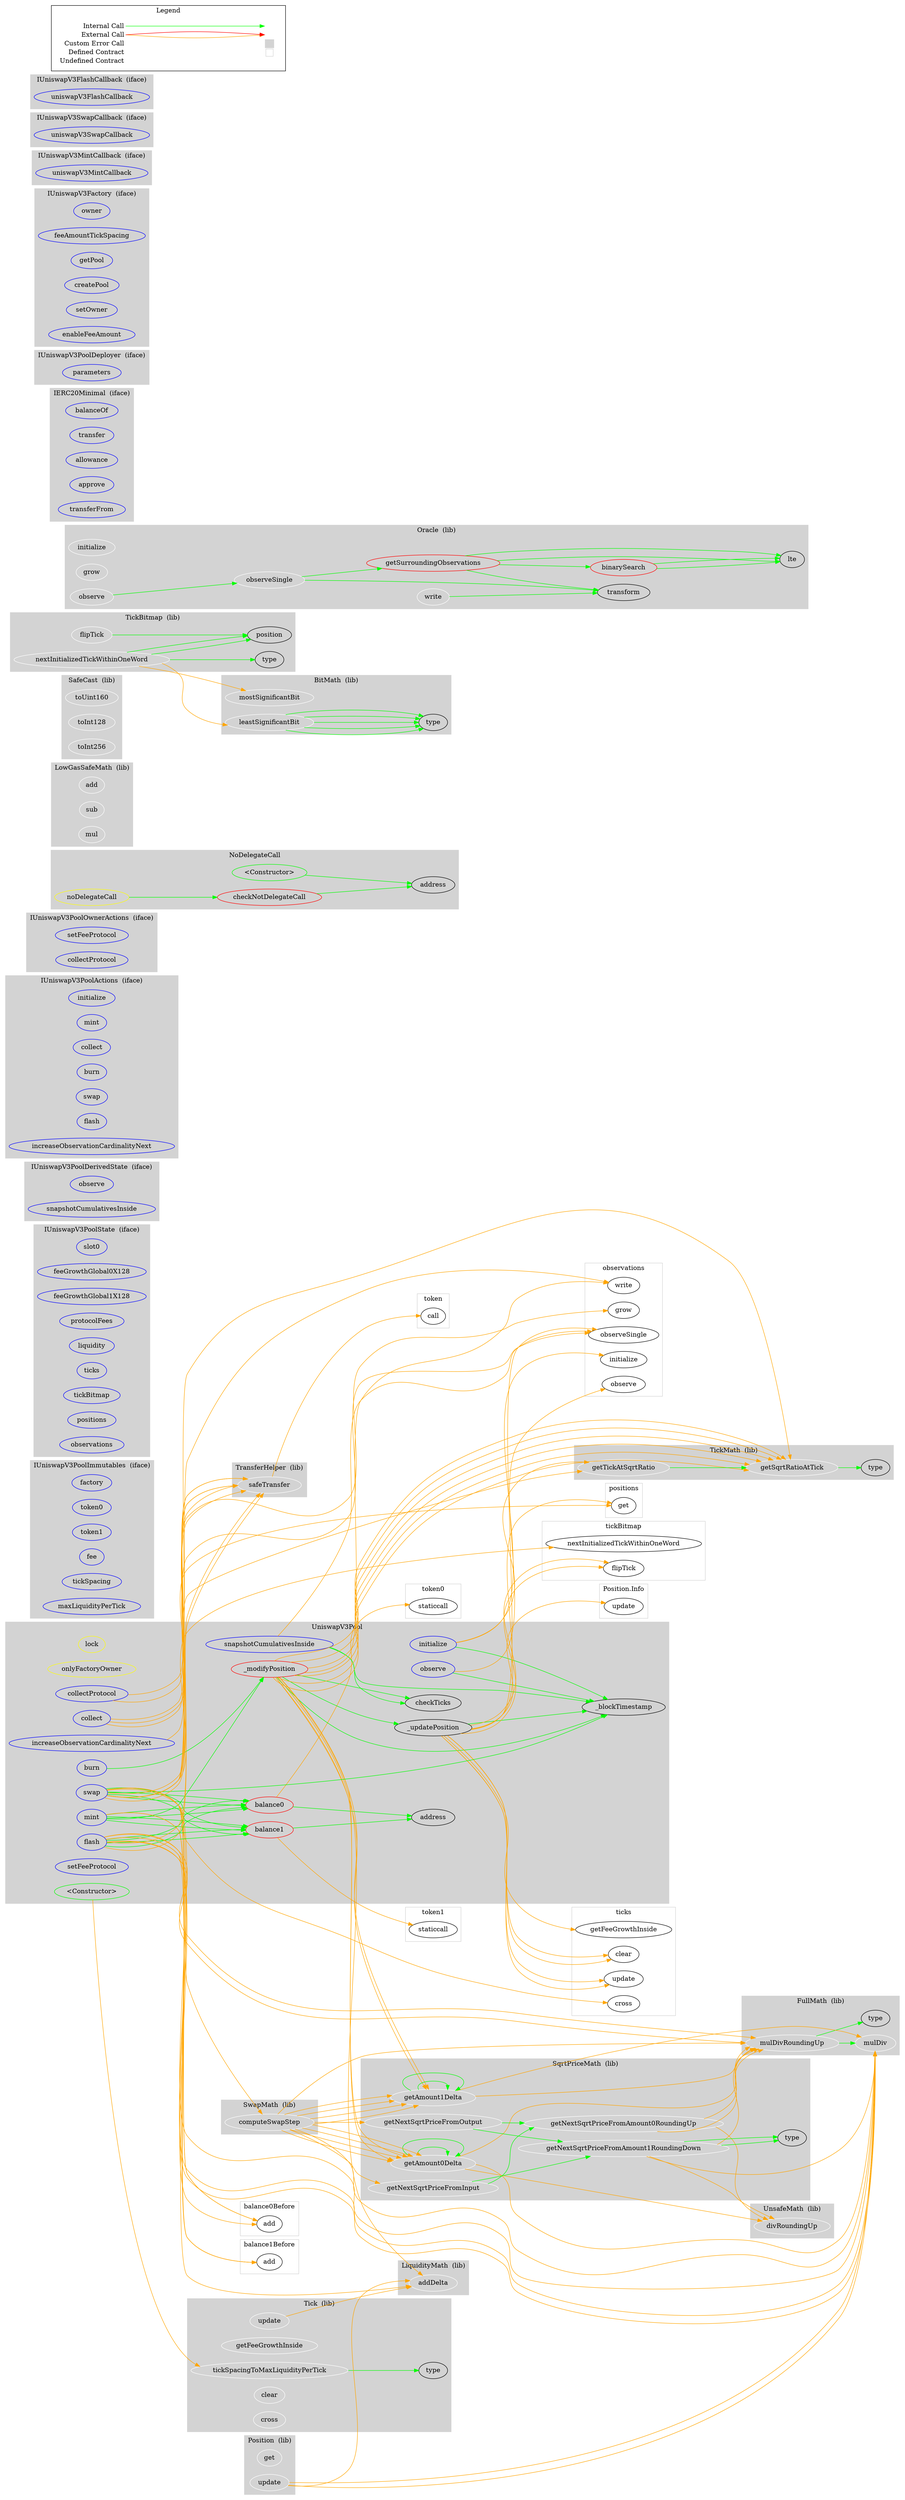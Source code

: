 digraph G {
  graph [ ratio = "auto", page = "100", compound =true ];
subgraph "clusterUniswapV3Pool" {
  graph [ label = "UniswapV3Pool", color = "lightgray", style = "filled", bgcolor = "lightgray" ];
  "UniswapV3Pool.lock" [ label = "lock", color = "yellow" ];
  "UniswapV3Pool.onlyFactoryOwner" [ label = "onlyFactoryOwner", color = "yellow" ];
  "UniswapV3Pool.<Constructor>" [ label = "<Constructor>", color = "green" ];
  "UniswapV3Pool.checkTicks" [ label = "checkTicks" ];
  "UniswapV3Pool._blockTimestamp" [ label = "_blockTimestamp" ];
  "UniswapV3Pool.balance0" [ label = "balance0", color = "red" ];
  "UniswapV3Pool.balance1" [ label = "balance1", color = "red" ];
  "UniswapV3Pool.snapshotCumulativesInside" [ label = "snapshotCumulativesInside", color = "blue" ];
  "UniswapV3Pool.observe" [ label = "observe", color = "blue" ];
  "UniswapV3Pool.increaseObservationCardinalityNext" [ label = "increaseObservationCardinalityNext", color = "blue" ];
  "UniswapV3Pool.initialize" [ label = "initialize", color = "blue" ];
  "UniswapV3Pool._modifyPosition" [ label = "_modifyPosition", color = "red" ];
  "UniswapV3Pool._updatePosition" [ label = "_updatePosition" ];
  "UniswapV3Pool.mint" [ label = "mint", color = "blue" ];
  "UniswapV3Pool.collect" [ label = "collect", color = "blue" ];
  "UniswapV3Pool.burn" [ label = "burn", color = "blue" ];
  "UniswapV3Pool.swap" [ label = "swap", color = "blue" ];
  "UniswapV3Pool.flash" [ label = "flash", color = "blue" ];
  "UniswapV3Pool.setFeeProtocol" [ label = "setFeeProtocol", color = "blue" ];
  "UniswapV3Pool.collectProtocol" [ label = "collectProtocol", color = "blue" ];
  "UniswapV3Pool.address" [ label = "address" ];
}

subgraph "clusterIUniswapV3Pool" {
  graph [ label = "IUniswapV3Pool  (iface)", color = "lightgray", style = "filled", bgcolor = "lightgray" ];
}

subgraph "clusterIUniswapV3PoolImmutables" {
  graph [ label = "IUniswapV3PoolImmutables  (iface)", color = "lightgray", style = "filled", bgcolor = "lightgray" ];
  "IUniswapV3PoolImmutables.factory" [ label = "factory", color = "blue" ];
  "IUniswapV3PoolImmutables.token0" [ label = "token0", color = "blue" ];
  "IUniswapV3PoolImmutables.token1" [ label = "token1", color = "blue" ];
  "IUniswapV3PoolImmutables.fee" [ label = "fee", color = "blue" ];
  "IUniswapV3PoolImmutables.tickSpacing" [ label = "tickSpacing", color = "blue" ];
  "IUniswapV3PoolImmutables.maxLiquidityPerTick" [ label = "maxLiquidityPerTick", color = "blue" ];
}

subgraph "clusterIUniswapV3PoolState" {
  graph [ label = "IUniswapV3PoolState  (iface)", color = "lightgray", style = "filled", bgcolor = "lightgray" ];
  "IUniswapV3PoolState.slot0" [ label = "slot0", color = "blue" ];
  "IUniswapV3PoolState.feeGrowthGlobal0X128" [ label = "feeGrowthGlobal0X128", color = "blue" ];
  "IUniswapV3PoolState.feeGrowthGlobal1X128" [ label = "feeGrowthGlobal1X128", color = "blue" ];
  "IUniswapV3PoolState.protocolFees" [ label = "protocolFees", color = "blue" ];
  "IUniswapV3PoolState.liquidity" [ label = "liquidity", color = "blue" ];
  "IUniswapV3PoolState.ticks" [ label = "ticks", color = "blue" ];
  "IUniswapV3PoolState.tickBitmap" [ label = "tickBitmap", color = "blue" ];
  "IUniswapV3PoolState.positions" [ label = "positions", color = "blue" ];
  "IUniswapV3PoolState.observations" [ label = "observations", color = "blue" ];
}

subgraph "clusterIUniswapV3PoolDerivedState" {
  graph [ label = "IUniswapV3PoolDerivedState  (iface)", color = "lightgray", style = "filled", bgcolor = "lightgray" ];
  "IUniswapV3PoolDerivedState.observe" [ label = "observe", color = "blue" ];
  "IUniswapV3PoolDerivedState.snapshotCumulativesInside" [ label = "snapshotCumulativesInside", color = "blue" ];
}

subgraph "clusterIUniswapV3PoolActions" {
  graph [ label = "IUniswapV3PoolActions  (iface)", color = "lightgray", style = "filled", bgcolor = "lightgray" ];
  "IUniswapV3PoolActions.initialize" [ label = "initialize", color = "blue" ];
  "IUniswapV3PoolActions.mint" [ label = "mint", color = "blue" ];
  "IUniswapV3PoolActions.collect" [ label = "collect", color = "blue" ];
  "IUniswapV3PoolActions.burn" [ label = "burn", color = "blue" ];
  "IUniswapV3PoolActions.swap" [ label = "swap", color = "blue" ];
  "IUniswapV3PoolActions.flash" [ label = "flash", color = "blue" ];
  "IUniswapV3PoolActions.increaseObservationCardinalityNext" [ label = "increaseObservationCardinalityNext", color = "blue" ];
}

subgraph "clusterIUniswapV3PoolOwnerActions" {
  graph [ label = "IUniswapV3PoolOwnerActions  (iface)", color = "lightgray", style = "filled", bgcolor = "lightgray" ];
  "IUniswapV3PoolOwnerActions.setFeeProtocol" [ label = "setFeeProtocol", color = "blue" ];
  "IUniswapV3PoolOwnerActions.collectProtocol" [ label = "collectProtocol", color = "blue" ];
}

subgraph "clusterIUniswapV3PoolEvents" {
  graph [ label = "IUniswapV3PoolEvents  (iface)", color = "lightgray", style = "filled", bgcolor = "lightgray" ];
}

subgraph "clusterNoDelegateCall" {
  graph [ label = "NoDelegateCall", color = "lightgray", style = "filled", bgcolor = "lightgray" ];
  "NoDelegateCall.<Constructor>" [ label = "<Constructor>", color = "green" ];
  "NoDelegateCall.checkNotDelegateCall" [ label = "checkNotDelegateCall", color = "red" ];
  "NoDelegateCall.noDelegateCall" [ label = "noDelegateCall", color = "yellow" ];
  "NoDelegateCall.address" [ label = "address" ];
}

subgraph "clusterLowGasSafeMath" {
  graph [ label = "LowGasSafeMath  (lib)", color = "lightgray", style = "filled", bgcolor = "lightgray" ];
  "LowGasSafeMath.add" [ label = "add", color = "white" ];
  "LowGasSafeMath.sub" [ label = "sub", color = "white" ];
  "LowGasSafeMath.mul" [ label = "mul", color = "white" ];
}

subgraph "clusterSafeCast" {
  graph [ label = "SafeCast  (lib)", color = "lightgray", style = "filled", bgcolor = "lightgray" ];
  "SafeCast.toUint160" [ label = "toUint160", color = "white" ];
  "SafeCast.toInt128" [ label = "toInt128", color = "white" ];
  "SafeCast.toInt256" [ label = "toInt256", color = "white" ];
}

subgraph "clusterTick" {
  graph [ label = "Tick  (lib)", color = "lightgray", style = "filled", bgcolor = "lightgray" ];
  "Tick.tickSpacingToMaxLiquidityPerTick" [ label = "tickSpacingToMaxLiquidityPerTick", color = "white" ];
  "Tick.getFeeGrowthInside" [ label = "getFeeGrowthInside", color = "white" ];
  "Tick.update" [ label = "update", color = "white" ];
  "Tick.clear" [ label = "clear", color = "white" ];
  "Tick.cross" [ label = "cross", color = "white" ];
  "Tick.type" [ label = "type" ];
}

subgraph "clusterTickMath" {
  graph [ label = "TickMath  (lib)", color = "lightgray", style = "filled", bgcolor = "lightgray" ];
  "TickMath.getTickAtSqrtRatio" [ label = "getTickAtSqrtRatio", color = "white" ];
  "TickMath.getSqrtRatioAtTick" [ label = "getSqrtRatioAtTick", color = "white" ];
  "TickMath.type" [ label = "type" ];
}

subgraph "clusterLiquidityMath" {
  graph [ label = "LiquidityMath  (lib)", color = "lightgray", style = "filled", bgcolor = "lightgray" ];
  "LiquidityMath.addDelta" [ label = "addDelta", color = "white" ];
}

subgraph "clusterTickBitmap" {
  graph [ label = "TickBitmap  (lib)", color = "lightgray", style = "filled", bgcolor = "lightgray" ];
  "TickBitmap.position" [ label = "position" ];
  "TickBitmap.flipTick" [ label = "flipTick", color = "white" ];
  "TickBitmap.nextInitializedTickWithinOneWord" [ label = "nextInitializedTickWithinOneWord", color = "white" ];
  "TickBitmap.type" [ label = "type" ];
}

subgraph "clusterBitMath" {
  graph [ label = "BitMath  (lib)", color = "lightgray", style = "filled", bgcolor = "lightgray" ];
  "BitMath.mostSignificantBit" [ label = "mostSignificantBit", color = "white" ];
  "BitMath.leastSignificantBit" [ label = "leastSignificantBit", color = "white" ];
  "BitMath.type" [ label = "type" ];
}

subgraph "clusterPosition" {
  graph [ label = "Position  (lib)", color = "lightgray", style = "filled", bgcolor = "lightgray" ];
  "Position.get" [ label = "get", color = "white" ];
  "Position.update" [ label = "update", color = "white" ];
}

subgraph "clusterFullMath" {
  graph [ label = "FullMath  (lib)", color = "lightgray", style = "filled", bgcolor = "lightgray" ];
  "FullMath.mulDiv" [ label = "mulDiv", color = "white" ];
  "FullMath.mulDivRoundingUp" [ label = "mulDivRoundingUp", color = "white" ];
  "FullMath.type" [ label = "type" ];
}

subgraph "clusterFixedPoint128" {
  graph [ label = "FixedPoint128  (lib)", color = "lightgray", style = "filled", bgcolor = "lightgray" ];
}

subgraph "clusterOracle" {
  graph [ label = "Oracle  (lib)", color = "lightgray", style = "filled", bgcolor = "lightgray" ];
  "Oracle.transform" [ label = "transform" ];
  "Oracle.initialize" [ label = "initialize", color = "white" ];
  "Oracle.write" [ label = "write", color = "white" ];
  "Oracle.grow" [ label = "grow", color = "white" ];
  "Oracle.lte" [ label = "lte" ];
  "Oracle.binarySearch" [ label = "binarySearch", color = "red" ];
  "Oracle.getSurroundingObservations" [ label = "getSurroundingObservations", color = "red" ];
  "Oracle.observeSingle" [ label = "observeSingle", color = "white" ];
  "Oracle.observe" [ label = "observe", color = "white" ];
}

subgraph "clusterTransferHelper" {
  graph [ label = "TransferHelper  (lib)", color = "lightgray", style = "filled", bgcolor = "lightgray" ];
  "TransferHelper.safeTransfer" [ label = "safeTransfer", color = "white" ];
}

subgraph "clusterIERC20Minimal" {
  graph [ label = "IERC20Minimal  (iface)", color = "lightgray", style = "filled", bgcolor = "lightgray" ];
  "IERC20Minimal.balanceOf" [ label = "balanceOf", color = "blue" ];
  "IERC20Minimal.transfer" [ label = "transfer", color = "blue" ];
  "IERC20Minimal.allowance" [ label = "allowance", color = "blue" ];
  "IERC20Minimal.approve" [ label = "approve", color = "blue" ];
  "IERC20Minimal.transferFrom" [ label = "transferFrom", color = "blue" ];
}

subgraph "clusterSqrtPriceMath" {
  graph [ label = "SqrtPriceMath  (lib)", color = "lightgray", style = "filled", bgcolor = "lightgray" ];
  "SqrtPriceMath.getAmount0Delta" [ label = "getAmount0Delta", color = "white" ];
  "SqrtPriceMath.getAmount1Delta" [ label = "getAmount1Delta", color = "white" ];
  "SqrtPriceMath.getNextSqrtPriceFromAmount0RoundingUp" [ label = "getNextSqrtPriceFromAmount0RoundingUp", color = "white" ];
  "SqrtPriceMath.getNextSqrtPriceFromAmount1RoundingDown" [ label = "getNextSqrtPriceFromAmount1RoundingDown", color = "white" ];
  "SqrtPriceMath.getNextSqrtPriceFromInput" [ label = "getNextSqrtPriceFromInput", color = "white" ];
  "SqrtPriceMath.getNextSqrtPriceFromOutput" [ label = "getNextSqrtPriceFromOutput", color = "white" ];
  "SqrtPriceMath.type" [ label = "type" ];
}

subgraph "clusterUnsafeMath" {
  graph [ label = "UnsafeMath  (lib)", color = "lightgray", style = "filled", bgcolor = "lightgray" ];
  "UnsafeMath.divRoundingUp" [ label = "divRoundingUp", color = "white" ];
}

subgraph "clusterFixedPoint96" {
  graph [ label = "FixedPoint96  (lib)", color = "lightgray", style = "filled", bgcolor = "lightgray" ];
}

subgraph "clusterSwapMath" {
  graph [ label = "SwapMath  (lib)", color = "lightgray", style = "filled", bgcolor = "lightgray" ];
  "SwapMath.computeSwapStep" [ label = "computeSwapStep", color = "white" ];
}

subgraph "clusterIUniswapV3PoolDeployer" {
  graph [ label = "IUniswapV3PoolDeployer  (iface)", color = "lightgray", style = "filled", bgcolor = "lightgray" ];
  "IUniswapV3PoolDeployer.parameters" [ label = "parameters", color = "blue" ];
}

subgraph "clusterIUniswapV3Factory" {
  graph [ label = "IUniswapV3Factory  (iface)", color = "lightgray", style = "filled", bgcolor = "lightgray" ];
  "IUniswapV3Factory.owner" [ label = "owner", color = "blue" ];
  "IUniswapV3Factory.feeAmountTickSpacing" [ label = "feeAmountTickSpacing", color = "blue" ];
  "IUniswapV3Factory.getPool" [ label = "getPool", color = "blue" ];
  "IUniswapV3Factory.createPool" [ label = "createPool", color = "blue" ];
  "IUniswapV3Factory.setOwner" [ label = "setOwner", color = "blue" ];
  "IUniswapV3Factory.enableFeeAmount" [ label = "enableFeeAmount", color = "blue" ];
}

subgraph "clusterIUniswapV3MintCallback" {
  graph [ label = "IUniswapV3MintCallback  (iface)", color = "lightgray", style = "filled", bgcolor = "lightgray" ];
  "IUniswapV3MintCallback.uniswapV3MintCallback" [ label = "uniswapV3MintCallback", color = "blue" ];
}

subgraph "clusterIUniswapV3SwapCallback" {
  graph [ label = "IUniswapV3SwapCallback  (iface)", color = "lightgray", style = "filled", bgcolor = "lightgray" ];
  "IUniswapV3SwapCallback.uniswapV3SwapCallback" [ label = "uniswapV3SwapCallback", color = "blue" ];
}

subgraph "clusterIUniswapV3FlashCallback" {
  graph [ label = "IUniswapV3FlashCallback  (iface)", color = "lightgray", style = "filled", bgcolor = "lightgray" ];
  "IUniswapV3FlashCallback.uniswapV3FlashCallback" [ label = "uniswapV3FlashCallback", color = "blue" ];
}

subgraph "clustertoken0" {
  graph [ label = "token0", color = "lightgray" ];
  "token0.staticcall" [ label = "staticcall" ];
}

subgraph "clustertoken1" {
  graph [ label = "token1", color = "lightgray" ];
  "token1.staticcall" [ label = "staticcall" ];
}

subgraph "clusterobservations" {
  graph [ label = "observations", color = "lightgray" ];
  "observations.observeSingle" [ label = "observeSingle" ];
  "observations.observe" [ label = "observe" ];
  "observations.grow" [ label = "grow" ];
  "observations.initialize" [ label = "initialize" ];
  "observations.write" [ label = "write" ];
}

subgraph "clusterpositions" {
  graph [ label = "positions", color = "lightgray" ];
  "positions.get" [ label = "get" ];
}

subgraph "clusterticks" {
  graph [ label = "ticks", color = "lightgray" ];
  "ticks.update" [ label = "update" ];
  "ticks.getFeeGrowthInside" [ label = "getFeeGrowthInside" ];
  "ticks.clear" [ label = "clear" ];
  "ticks.cross" [ label = "cross" ];
}

subgraph "clustertickBitmap" {
  graph [ label = "tickBitmap", color = "lightgray" ];
  "tickBitmap.flipTick" [ label = "flipTick" ];
  "tickBitmap.nextInitializedTickWithinOneWord" [ label = "nextInitializedTickWithinOneWord" ];
}

subgraph "clusterPosition.Info" {
  graph [ label = "Position.Info", color = "lightgray" ];
  "Position.Info.update" [ label = "update" ];
}

subgraph "clusterbalance0Before" {
  graph [ label = "balance0Before", color = "lightgray" ];
  "balance0Before.add" [ label = "add" ];
}

subgraph "clusterbalance1Before" {
  graph [ label = "balance1Before", color = "lightgray" ];
  "balance1Before.add" [ label = "add" ];
}

subgraph "clustertoken" {
  graph [ label = "token", color = "lightgray" ];
  "token.call" [ label = "call" ];
}

  "UniswapV3Pool.<Constructor>";
  "Tick.tickSpacingToMaxLiquidityPerTick";
  "UniswapV3Pool.balance0";
  "token0.staticcall";
  "UniswapV3Pool.address";
  "UniswapV3Pool.balance1";
  "token1.staticcall";
  "UniswapV3Pool.snapshotCumulativesInside";
  "UniswapV3Pool.checkTicks";
  "UniswapV3Pool._blockTimestamp";
  "observations.observeSingle";
  "UniswapV3Pool.observe";
  "observations.observe";
  "UniswapV3Pool.increaseObservationCardinalityNext";
  "observations.grow";
  "UniswapV3Pool.initialize";
  "TickMath.getTickAtSqrtRatio";
  "observations.initialize";
  "UniswapV3Pool._modifyPosition";
  "UniswapV3Pool._updatePosition";
  "SqrtPriceMath.getAmount0Delta";
  "TickMath.getSqrtRatioAtTick";
  "observations.write";
  "SqrtPriceMath.getAmount1Delta";
  "LiquidityMath.addDelta";
  "positions.get";
  "ticks.update";
  "tickBitmap.flipTick";
  "ticks.getFeeGrowthInside";
  "Position.Info.update";
  "ticks.clear";
  "UniswapV3Pool.mint";
  "balance0Before.add";
  "balance1Before.add";
  "UniswapV3Pool.collect";
  "TransferHelper.safeTransfer";
  "UniswapV3Pool.burn";
  "UniswapV3Pool.swap";
  "tickBitmap.nextInitializedTickWithinOneWord";
  "SwapMath.computeSwapStep";
  "FullMath.mulDiv";
  "ticks.cross";
  "UniswapV3Pool.flash";
  "FullMath.mulDivRoundingUp";
  "UniswapV3Pool.collectProtocol";
  "NoDelegateCall.<Constructor>";
  "NoDelegateCall.address";
  "NoDelegateCall.checkNotDelegateCall";
  "NoDelegateCall.noDelegateCall";
  "Tick.type";
  "Tick.update";
  "TickMath.type";
  "TickBitmap.flipTick";
  "TickBitmap.position";
  "TickBitmap.nextInitializedTickWithinOneWord";
  "BitMath.mostSignificantBit";
  "BitMath.leastSignificantBit";
  "TickBitmap.type";
  "BitMath.type";
  "Position.update";
  "FullMath.type";
  "Oracle.write";
  "Oracle.transform";
  "Oracle.binarySearch";
  "Oracle.lte";
  "Oracle.getSurroundingObservations";
  "Oracle.observeSingle";
  "Oracle.observe";
  "token.call";
  "SqrtPriceMath.getNextSqrtPriceFromAmount0RoundingUp";
  "UnsafeMath.divRoundingUp";
  "SqrtPriceMath.getNextSqrtPriceFromAmount1RoundingDown";
  "SqrtPriceMath.type";
  "SqrtPriceMath.getNextSqrtPriceFromInput";
  "SqrtPriceMath.getNextSqrtPriceFromOutput";
  "UniswapV3Pool.<Constructor>" -> "Tick.tickSpacingToMaxLiquidityPerTick" [ color = "orange" ];
  "UniswapV3Pool.balance0" -> "token0.staticcall" [ color = "orange" ];
  "UniswapV3Pool.balance0" -> "UniswapV3Pool.address" [ color = "green" ];
  "UniswapV3Pool.balance1" -> "token1.staticcall" [ color = "orange" ];
  "UniswapV3Pool.balance1" -> "UniswapV3Pool.address" [ color = "green" ];
  "UniswapV3Pool.snapshotCumulativesInside" -> "UniswapV3Pool.checkTicks" [ color = "green" ];
  "UniswapV3Pool.snapshotCumulativesInside" -> "UniswapV3Pool._blockTimestamp" [ color = "green" ];
  "UniswapV3Pool.snapshotCumulativesInside" -> "observations.observeSingle" [ color = "orange" ];
  "UniswapV3Pool.observe" -> "observations.observe" [ color = "orange" ];
  "UniswapV3Pool.observe" -> "UniswapV3Pool._blockTimestamp" [ color = "green" ];
  "UniswapV3Pool.increaseObservationCardinalityNext" -> "observations.grow" [ color = "orange" ];
  "UniswapV3Pool.initialize" -> "TickMath.getTickAtSqrtRatio" [ color = "orange" ];
  "UniswapV3Pool.initialize" -> "observations.initialize" [ color = "orange" ];
  "UniswapV3Pool.initialize" -> "UniswapV3Pool._blockTimestamp" [ color = "green" ];
  "UniswapV3Pool._modifyPosition" -> "UniswapV3Pool.checkTicks" [ color = "green" ];
  "UniswapV3Pool._modifyPosition" -> "UniswapV3Pool._updatePosition" [ color = "green" ];
  "UniswapV3Pool._modifyPosition" -> "SqrtPriceMath.getAmount0Delta" [ color = "orange" ];
  "UniswapV3Pool._modifyPosition" -> "TickMath.getSqrtRatioAtTick" [ color = "orange" ];
  "UniswapV3Pool._modifyPosition" -> "TickMath.getSqrtRatioAtTick" [ color = "orange" ];
  "UniswapV3Pool._modifyPosition" -> "observations.write" [ color = "orange" ];
  "UniswapV3Pool._modifyPosition" -> "UniswapV3Pool._blockTimestamp" [ color = "green" ];
  "UniswapV3Pool._modifyPosition" -> "SqrtPriceMath.getAmount0Delta" [ color = "orange" ];
  "UniswapV3Pool._modifyPosition" -> "TickMath.getSqrtRatioAtTick" [ color = "orange" ];
  "UniswapV3Pool._modifyPosition" -> "SqrtPriceMath.getAmount1Delta" [ color = "orange" ];
  "UniswapV3Pool._modifyPosition" -> "TickMath.getSqrtRatioAtTick" [ color = "orange" ];
  "UniswapV3Pool._modifyPosition" -> "LiquidityMath.addDelta" [ color = "orange" ];
  "UniswapV3Pool._modifyPosition" -> "SqrtPriceMath.getAmount1Delta" [ color = "orange" ];
  "UniswapV3Pool._modifyPosition" -> "TickMath.getSqrtRatioAtTick" [ color = "orange" ];
  "UniswapV3Pool._modifyPosition" -> "TickMath.getSqrtRatioAtTick" [ color = "orange" ];
  "UniswapV3Pool._updatePosition" -> "positions.get" [ color = "orange" ];
  "UniswapV3Pool._updatePosition" -> "UniswapV3Pool._blockTimestamp" [ color = "green" ];
  "UniswapV3Pool._updatePosition" -> "observations.observeSingle" [ color = "orange" ];
  "UniswapV3Pool._updatePosition" -> "ticks.update" [ color = "orange" ];
  "UniswapV3Pool._updatePosition" -> "ticks.update" [ color = "orange" ];
  "UniswapV3Pool._updatePosition" -> "tickBitmap.flipTick" [ color = "orange" ];
  "UniswapV3Pool._updatePosition" -> "tickBitmap.flipTick" [ color = "orange" ];
  "UniswapV3Pool._updatePosition" -> "ticks.getFeeGrowthInside" [ color = "orange" ];
  "UniswapV3Pool._updatePosition" -> "Position.Info.update" [ color = "orange" ];
  "UniswapV3Pool._updatePosition" -> "ticks.clear" [ color = "orange" ];
  "UniswapV3Pool._updatePosition" -> "ticks.clear" [ color = "orange" ];
  "UniswapV3Pool.mint" -> "UniswapV3Pool._modifyPosition" [ color = "green" ];
  "UniswapV3Pool.mint" -> "UniswapV3Pool.balance0" [ color = "green" ];
  "UniswapV3Pool.mint" -> "UniswapV3Pool.balance1" [ color = "green" ];
  "UniswapV3Pool.mint" -> "balance0Before.add" [ color = "orange" ];
  "UniswapV3Pool.mint" -> "UniswapV3Pool.balance0" [ color = "green" ];
  "UniswapV3Pool.mint" -> "balance1Before.add" [ color = "orange" ];
  "UniswapV3Pool.mint" -> "UniswapV3Pool.balance1" [ color = "green" ];
  "UniswapV3Pool.collect" -> "positions.get" [ color = "orange" ];
  "UniswapV3Pool.collect" -> "TransferHelper.safeTransfer" [ color = "orange" ];
  "UniswapV3Pool.collect" -> "TransferHelper.safeTransfer" [ color = "orange" ];
  "UniswapV3Pool.burn" -> "UniswapV3Pool._modifyPosition" [ color = "green" ];
  "UniswapV3Pool.swap" -> "UniswapV3Pool._blockTimestamp" [ color = "green" ];
  "UniswapV3Pool.swap" -> "tickBitmap.nextInitializedTickWithinOneWord" [ color = "orange" ];
  "UniswapV3Pool.swap" -> "TickMath.getSqrtRatioAtTick" [ color = "orange" ];
  "UniswapV3Pool.swap" -> "SwapMath.computeSwapStep" [ color = "orange" ];
  "UniswapV3Pool.swap" -> "FullMath.mulDiv" [ color = "orange" ];
  "UniswapV3Pool.swap" -> "observations.observeSingle" [ color = "orange" ];
  "UniswapV3Pool.swap" -> "ticks.cross" [ color = "orange" ];
  "UniswapV3Pool.swap" -> "LiquidityMath.addDelta" [ color = "orange" ];
  "UniswapV3Pool.swap" -> "TickMath.getTickAtSqrtRatio" [ color = "orange" ];
  "UniswapV3Pool.swap" -> "observations.write" [ color = "orange" ];
  "UniswapV3Pool.swap" -> "TransferHelper.safeTransfer" [ color = "orange" ];
  "UniswapV3Pool.swap" -> "UniswapV3Pool.balance0" [ color = "green" ];
  "UniswapV3Pool.swap" -> "balance0Before.add" [ color = "orange" ];
  "UniswapV3Pool.swap" -> "UniswapV3Pool.balance0" [ color = "green" ];
  "UniswapV3Pool.swap" -> "TransferHelper.safeTransfer" [ color = "orange" ];
  "UniswapV3Pool.swap" -> "UniswapV3Pool.balance1" [ color = "green" ];
  "UniswapV3Pool.swap" -> "balance1Before.add" [ color = "orange" ];
  "UniswapV3Pool.swap" -> "UniswapV3Pool.balance1" [ color = "green" ];
  "UniswapV3Pool.flash" -> "FullMath.mulDivRoundingUp" [ color = "orange" ];
  "UniswapV3Pool.flash" -> "FullMath.mulDivRoundingUp" [ color = "orange" ];
  "UniswapV3Pool.flash" -> "UniswapV3Pool.balance0" [ color = "green" ];
  "UniswapV3Pool.flash" -> "UniswapV3Pool.balance1" [ color = "green" ];
  "UniswapV3Pool.flash" -> "TransferHelper.safeTransfer" [ color = "orange" ];
  "UniswapV3Pool.flash" -> "TransferHelper.safeTransfer" [ color = "orange" ];
  "UniswapV3Pool.flash" -> "UniswapV3Pool.balance0" [ color = "green" ];
  "UniswapV3Pool.flash" -> "UniswapV3Pool.balance1" [ color = "green" ];
  "UniswapV3Pool.flash" -> "balance0Before.add" [ color = "orange" ];
  "UniswapV3Pool.flash" -> "balance1Before.add" [ color = "orange" ];
  "UniswapV3Pool.flash" -> "FullMath.mulDiv" [ color = "orange" ];
  "UniswapV3Pool.flash" -> "FullMath.mulDiv" [ color = "orange" ];
  "UniswapV3Pool.collectProtocol" -> "TransferHelper.safeTransfer" [ color = "orange" ];
  "UniswapV3Pool.collectProtocol" -> "TransferHelper.safeTransfer" [ color = "orange" ];
  "NoDelegateCall.<Constructor>" -> "NoDelegateCall.address" [ color = "green" ];
  "NoDelegateCall.checkNotDelegateCall" -> "NoDelegateCall.address" [ color = "green" ];
  "NoDelegateCall.noDelegateCall" -> "NoDelegateCall.checkNotDelegateCall" [ color = "green" ];
  "Tick.tickSpacingToMaxLiquidityPerTick" -> "Tick.type" [ color = "green" ];
  "Tick.update" -> "LiquidityMath.addDelta" [ color = "orange" ];
  "TickMath.getSqrtRatioAtTick" -> "TickMath.type" [ color = "green" ];
  "TickMath.getTickAtSqrtRatio" -> "TickMath.getSqrtRatioAtTick" [ color = "green" ];
  "TickBitmap.flipTick" -> "TickBitmap.position" [ color = "green" ];
  "TickBitmap.nextInitializedTickWithinOneWord" -> "TickBitmap.position" [ color = "green" ];
  "TickBitmap.nextInitializedTickWithinOneWord" -> "BitMath.mostSignificantBit" [ color = "orange" ];
  "TickBitmap.nextInitializedTickWithinOneWord" -> "TickBitmap.position" [ color = "green" ];
  "TickBitmap.nextInitializedTickWithinOneWord" -> "BitMath.leastSignificantBit" [ color = "orange" ];
  "TickBitmap.nextInitializedTickWithinOneWord" -> "TickBitmap.type" [ color = "green" ];
  "BitMath.leastSignificantBit" -> "BitMath.type" [ color = "green" ];
  "BitMath.leastSignificantBit" -> "BitMath.type" [ color = "green" ];
  "BitMath.leastSignificantBit" -> "BitMath.type" [ color = "green" ];
  "BitMath.leastSignificantBit" -> "BitMath.type" [ color = "green" ];
  "BitMath.leastSignificantBit" -> "BitMath.type" [ color = "green" ];
  "Position.update" -> "LiquidityMath.addDelta" [ color = "orange" ];
  "Position.update" -> "FullMath.mulDiv" [ color = "orange" ];
  "Position.update" -> "FullMath.mulDiv" [ color = "orange" ];
  "FullMath.mulDivRoundingUp" -> "FullMath.mulDiv" [ color = "green" ];
  "FullMath.mulDivRoundingUp" -> "FullMath.type" [ color = "green" ];
  "Oracle.write" -> "Oracle.transform" [ color = "green" ];
  "Oracle.binarySearch" -> "Oracle.lte" [ color = "green" ];
  "Oracle.binarySearch" -> "Oracle.lte" [ color = "green" ];
  "Oracle.getSurroundingObservations" -> "Oracle.lte" [ color = "green" ];
  "Oracle.getSurroundingObservations" -> "Oracle.transform" [ color = "green" ];
  "Oracle.getSurroundingObservations" -> "Oracle.lte" [ color = "green" ];
  "Oracle.getSurroundingObservations" -> "Oracle.binarySearch" [ color = "green" ];
  "Oracle.observeSingle" -> "Oracle.transform" [ color = "green" ];
  "Oracle.observeSingle" -> "Oracle.getSurroundingObservations" [ color = "green" ];
  "Oracle.observe" -> "Oracle.observeSingle" [ color = "green" ];
  "TransferHelper.safeTransfer" -> "token.call" [ color = "orange" ];
  "SqrtPriceMath.getNextSqrtPriceFromAmount0RoundingUp" -> "FullMath.mulDivRoundingUp" [ color = "orange" ];
  "SqrtPriceMath.getNextSqrtPriceFromAmount0RoundingUp" -> "UnsafeMath.divRoundingUp" [ color = "orange" ];
  "SqrtPriceMath.getNextSqrtPriceFromAmount0RoundingUp" -> "FullMath.mulDivRoundingUp" [ color = "orange" ];
  "SqrtPriceMath.getNextSqrtPriceFromAmount1RoundingDown" -> "SqrtPriceMath.type" [ color = "green" ];
  "SqrtPriceMath.getNextSqrtPriceFromAmount1RoundingDown" -> "FullMath.mulDiv" [ color = "orange" ];
  "SqrtPriceMath.getNextSqrtPriceFromAmount1RoundingDown" -> "SqrtPriceMath.type" [ color = "green" ];
  "SqrtPriceMath.getNextSqrtPriceFromAmount1RoundingDown" -> "UnsafeMath.divRoundingUp" [ color = "orange" ];
  "SqrtPriceMath.getNextSqrtPriceFromAmount1RoundingDown" -> "FullMath.mulDivRoundingUp" [ color = "orange" ];
  "SqrtPriceMath.getNextSqrtPriceFromInput" -> "SqrtPriceMath.getNextSqrtPriceFromAmount0RoundingUp" [ color = "green" ];
  "SqrtPriceMath.getNextSqrtPriceFromInput" -> "SqrtPriceMath.getNextSqrtPriceFromAmount1RoundingDown" [ color = "green" ];
  "SqrtPriceMath.getNextSqrtPriceFromOutput" -> "SqrtPriceMath.getNextSqrtPriceFromAmount1RoundingDown" [ color = "green" ];
  "SqrtPriceMath.getNextSqrtPriceFromOutput" -> "SqrtPriceMath.getNextSqrtPriceFromAmount0RoundingUp" [ color = "green" ];
  "SqrtPriceMath.getAmount0Delta" -> "UnsafeMath.divRoundingUp" [ color = "orange" ];
  "SqrtPriceMath.getAmount0Delta" -> "FullMath.mulDivRoundingUp" [ color = "orange" ];
  "SqrtPriceMath.getAmount0Delta" -> "FullMath.mulDiv" [ color = "orange" ];
  "SqrtPriceMath.getAmount1Delta" -> "FullMath.mulDivRoundingUp" [ color = "orange" ];
  "SqrtPriceMath.getAmount1Delta" -> "FullMath.mulDiv" [ color = "orange" ];
  "SqrtPriceMath.getAmount0Delta" -> "SqrtPriceMath.getAmount0Delta" [ color = "green" ];
  "SqrtPriceMath.getAmount0Delta" -> "SqrtPriceMath.getAmount0Delta" [ color = "green" ];
  "SqrtPriceMath.getAmount1Delta" -> "SqrtPriceMath.getAmount1Delta" [ color = "green" ];
  "SqrtPriceMath.getAmount1Delta" -> "SqrtPriceMath.getAmount1Delta" [ color = "green" ];
  "SwapMath.computeSwapStep" -> "FullMath.mulDiv" [ color = "orange" ];
  "SwapMath.computeSwapStep" -> "SqrtPriceMath.getAmount0Delta" [ color = "orange" ];
  "SwapMath.computeSwapStep" -> "SqrtPriceMath.getAmount1Delta" [ color = "orange" ];
  "SwapMath.computeSwapStep" -> "SqrtPriceMath.getNextSqrtPriceFromInput" [ color = "orange" ];
  "SwapMath.computeSwapStep" -> "SqrtPriceMath.getAmount1Delta" [ color = "orange" ];
  "SwapMath.computeSwapStep" -> "SqrtPriceMath.getAmount0Delta" [ color = "orange" ];
  "SwapMath.computeSwapStep" -> "SqrtPriceMath.getNextSqrtPriceFromOutput" [ color = "orange" ];
  "SwapMath.computeSwapStep" -> "SqrtPriceMath.getAmount0Delta" [ color = "orange" ];
  "SwapMath.computeSwapStep" -> "SqrtPriceMath.getAmount1Delta" [ color = "orange" ];
  "SwapMath.computeSwapStep" -> "SqrtPriceMath.getAmount1Delta" [ color = "orange" ];
  "SwapMath.computeSwapStep" -> "SqrtPriceMath.getAmount0Delta" [ color = "orange" ];
  "SwapMath.computeSwapStep" -> "FullMath.mulDivRoundingUp" [ color = "orange" ];


rankdir=LR
node [shape=plaintext]
subgraph cluster_01 { 
label = "Legend";
key [label=<<table border="0" cellpadding="2" cellspacing="0" cellborder="0">
  <tr><td align="right" port="i1">Internal Call</td></tr>
  <tr><td align="right" port="i2">External Call</td></tr>
  <tr><td align="right" port="i2">Custom Error Call</td></tr>
  <tr><td align="right" port="i3">Defined Contract</td></tr>
  <tr><td align="right" port="i4">Undefined Contract</td></tr>
  </table>>]
key2 [label=<<table border="0" cellpadding="2" cellspacing="0" cellborder="0">
  <tr><td port="i1">&nbsp;&nbsp;&nbsp;</td></tr>
  <tr><td port="i2">&nbsp;&nbsp;&nbsp;</td></tr>
  <tr><td port="i3" bgcolor="lightgray">&nbsp;&nbsp;&nbsp;</td></tr>
  <tr><td port="i4">
    <table border="1" cellborder="0" cellspacing="0" cellpadding="7" color="lightgray">
      <tr>
       <td></td>
      </tr>
     </table>
  </td></tr>
  </table>>]
key:i1:e -> key2:i1:w [color="green"]
key:i2:e -> key2:i2:w [color="orange"]
key:i2:e -> key2:i2:w [color="red"]
}
}

